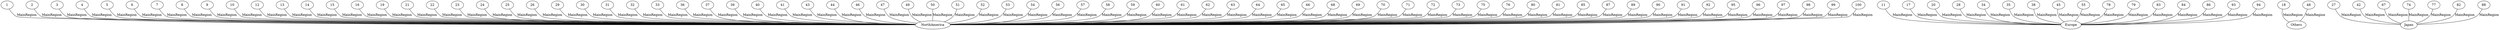  
        graph "grafo" { 
        overlap = "scale"; 
        1 -- NorthAmerica [label=MainRegion]
2 -- NorthAmerica [label=MainRegion]
3 -- NorthAmerica [label=MainRegion]
4 -- NorthAmerica [label=MainRegion]
5 -- NorthAmerica [label=MainRegion]
6 -- NorthAmerica [label=MainRegion]
7 -- NorthAmerica [label=MainRegion]
8 -- NorthAmerica [label=MainRegion]
9 -- NorthAmerica [label=MainRegion]
10 -- NorthAmerica [label=MainRegion]
11 -- Europe [label=MainRegion]
12 -- NorthAmerica [label=MainRegion]
13 -- NorthAmerica [label=MainRegion]
14 -- NorthAmerica [label=MainRegion]
15 -- NorthAmerica [label=MainRegion]
16 -- NorthAmerica [label=MainRegion]
17 -- Europe [label=MainRegion]
18 -- Others [label=MainRegion]
19 -- NorthAmerica [label=MainRegion]
20 -- Europe [label=MainRegion]
21 -- NorthAmerica [label=MainRegion]
22 -- NorthAmerica [label=MainRegion]
23 -- NorthAmerica [label=MainRegion]
24 -- NorthAmerica [label=MainRegion]
25 -- NorthAmerica [label=MainRegion]
26 -- NorthAmerica [label=MainRegion]
27 -- Japan [label=MainRegion]
28 -- Europe [label=MainRegion]
29 -- NorthAmerica [label=MainRegion]
30 -- NorthAmerica [label=MainRegion]
31 -- NorthAmerica [label=MainRegion]
32 -- NorthAmerica [label=MainRegion]
33 -- NorthAmerica [label=MainRegion]
34 -- Europe [label=MainRegion]
35 -- Europe [label=MainRegion]
36 -- NorthAmerica [label=MainRegion]
37 -- NorthAmerica [label=MainRegion]
38 -- Europe [label=MainRegion]
39 -- NorthAmerica [label=MainRegion]
40 -- NorthAmerica [label=MainRegion]
41 -- NorthAmerica [label=MainRegion]
42 -- Japan [label=MainRegion]
43 -- NorthAmerica [label=MainRegion]
44 -- NorthAmerica [label=MainRegion]
45 -- Europe [label=MainRegion]
46 -- NorthAmerica [label=MainRegion]
47 -- NorthAmerica [label=MainRegion]
48 -- Others [label=MainRegion]
49 -- NorthAmerica [label=MainRegion]
50 -- NorthAmerica [label=MainRegion]
51 -- NorthAmerica [label=MainRegion]
52 -- NorthAmerica [label=MainRegion]
53 -- NorthAmerica [label=MainRegion]
54 -- NorthAmerica [label=MainRegion]
55 -- Europe [label=MainRegion]
56 -- NorthAmerica [label=MainRegion]
57 -- NorthAmerica [label=MainRegion]
58 -- NorthAmerica [label=MainRegion]
59 -- NorthAmerica [label=MainRegion]
60 -- NorthAmerica [label=MainRegion]
61 -- NorthAmerica [label=MainRegion]
62 -- NorthAmerica [label=MainRegion]
63 -- NorthAmerica [label=MainRegion]
64 -- NorthAmerica [label=MainRegion]
65 -- NorthAmerica [label=MainRegion]
66 -- NorthAmerica [label=MainRegion]
67 -- Japan [label=MainRegion]
68 -- NorthAmerica [label=MainRegion]
69 -- NorthAmerica [label=MainRegion]
70 -- NorthAmerica [label=MainRegion]
71 -- NorthAmerica [label=MainRegion]
72 -- NorthAmerica [label=MainRegion]
73 -- NorthAmerica [label=MainRegion]
74 -- Japan [label=MainRegion]
75 -- NorthAmerica [label=MainRegion]
76 -- NorthAmerica [label=MainRegion]
77 -- Japan [label=MainRegion]
78 -- Europe [label=MainRegion]
79 -- Europe [label=MainRegion]
80 -- NorthAmerica [label=MainRegion]
81 -- NorthAmerica [label=MainRegion]
82 -- Japan [label=MainRegion]
83 -- Europe [label=MainRegion]
84 -- Europe [label=MainRegion]
85 -- NorthAmerica [label=MainRegion]
86 -- Europe [label=MainRegion]
87 -- NorthAmerica [label=MainRegion]
88 -- Japan [label=MainRegion]
89 -- NorthAmerica [label=MainRegion]
90 -- NorthAmerica [label=MainRegion]
91 -- NorthAmerica [label=MainRegion]
92 -- NorthAmerica [label=MainRegion]
93 -- Europe [label=MainRegion]
94 -- Europe [label=MainRegion]
95 -- NorthAmerica [label=MainRegion]
96 -- NorthAmerica [label=MainRegion]
97 -- NorthAmerica [label=MainRegion]
98 -- NorthAmerica [label=MainRegion]
99 -- NorthAmerica [label=MainRegion]
100 -- NorthAmerica [label=MainRegion]
}
